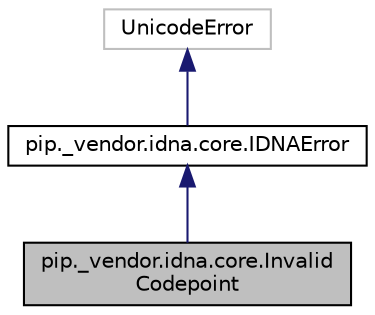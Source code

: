 digraph "pip._vendor.idna.core.InvalidCodepoint"
{
 // LATEX_PDF_SIZE
  edge [fontname="Helvetica",fontsize="10",labelfontname="Helvetica",labelfontsize="10"];
  node [fontname="Helvetica",fontsize="10",shape=record];
  Node1 [label="pip._vendor.idna.core.Invalid\lCodepoint",height=0.2,width=0.4,color="black", fillcolor="grey75", style="filled", fontcolor="black",tooltip=" "];
  Node2 -> Node1 [dir="back",color="midnightblue",fontsize="10",style="solid",fontname="Helvetica"];
  Node2 [label="pip._vendor.idna.core.IDNAError",height=0.2,width=0.4,color="black", fillcolor="white", style="filled",URL="$classpip_1_1__vendor_1_1idna_1_1core_1_1_i_d_n_a_error.html",tooltip=" "];
  Node3 -> Node2 [dir="back",color="midnightblue",fontsize="10",style="solid",fontname="Helvetica"];
  Node3 [label="UnicodeError",height=0.2,width=0.4,color="grey75", fillcolor="white", style="filled",tooltip=" "];
}

